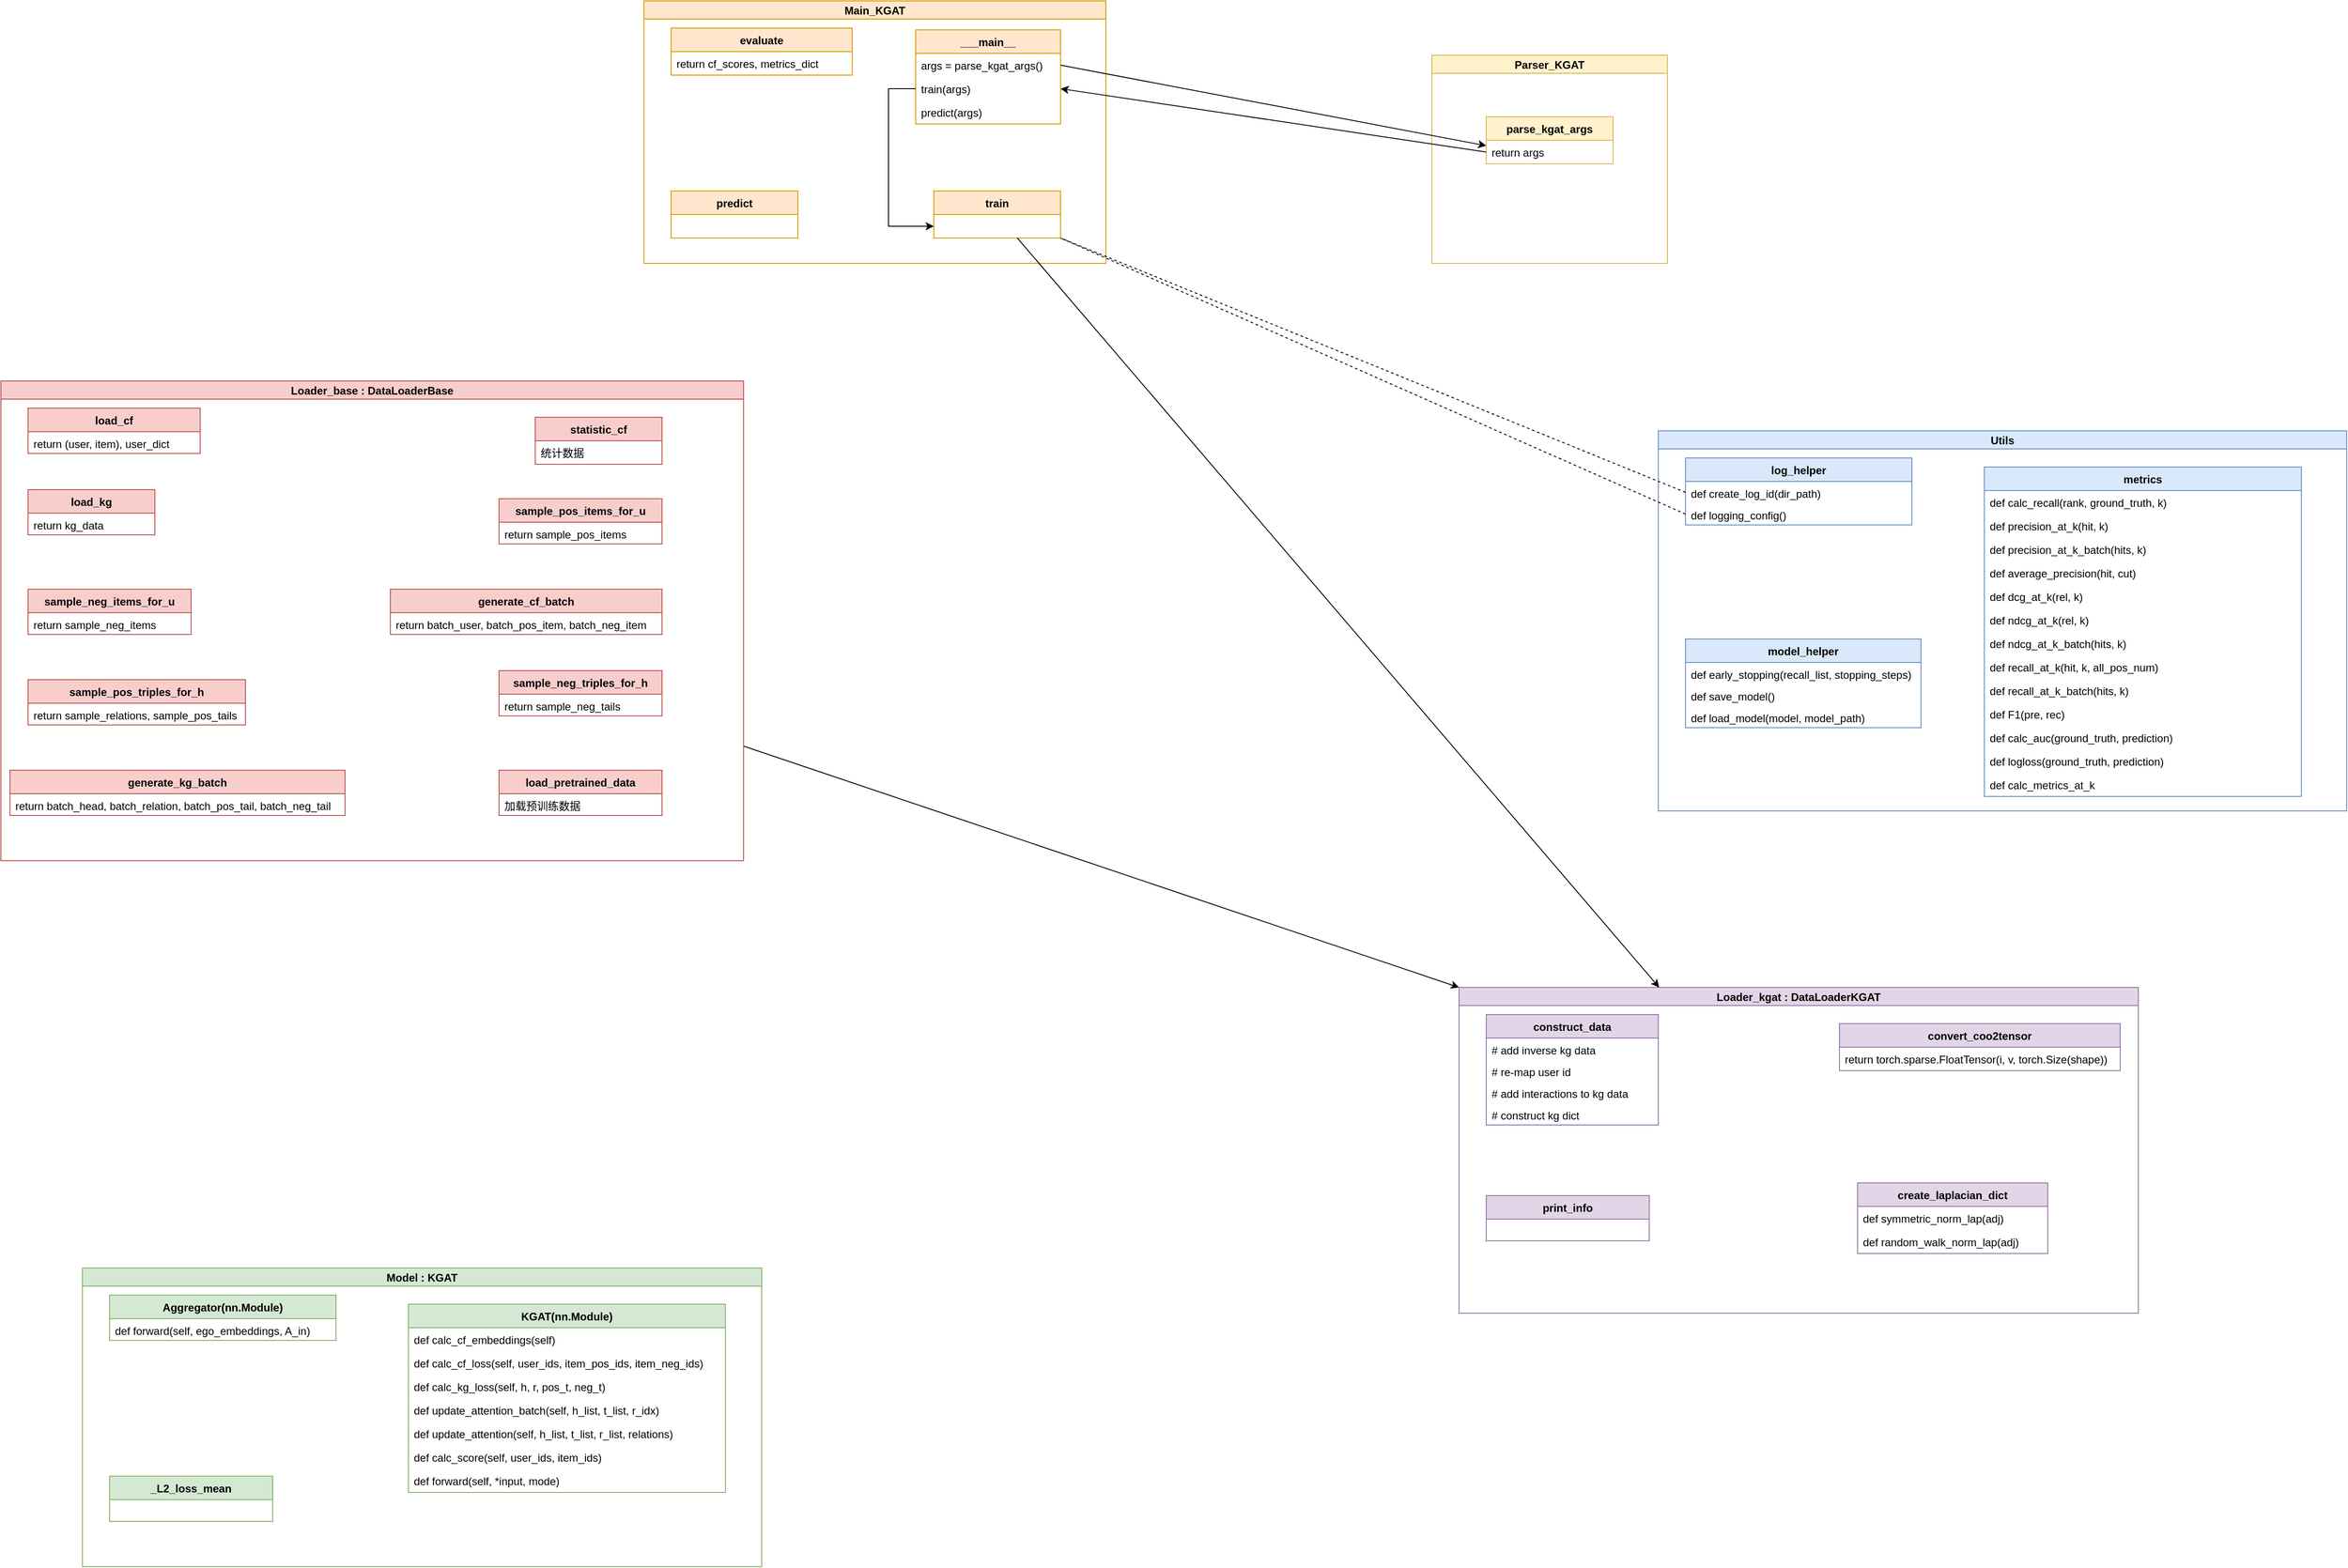 <mxfile version="20.5.3" type="github">
  <diagram id="HvYnHT6d6fSKdx_S830e" name="第 1 页">
    <mxGraphModel dx="3036" dy="1056" grid="1" gridSize="10" guides="1" tooltips="1" connect="1" arrows="1" fold="1" page="1" pageScale="1" pageWidth="827" pageHeight="1169" math="0" shadow="0">
      <root>
        <mxCell id="0" />
        <mxCell id="1" parent="0" />
        <mxCell id="Orb3IOBe8kNsTbs5YjRL-1" value="Main_KGAT" style="swimlane;startSize=20;horizontal=1;containerType=tree;fillColor=#ffe6cc;strokeColor=#d79b00;" parent="1" vertex="1">
          <mxGeometry x="310" y="60" width="510" height="290" as="geometry" />
        </mxCell>
        <mxCell id="Orb3IOBe8kNsTbs5YjRL-5" value="evaluate" style="swimlane;fontStyle=1;childLayout=stackLayout;horizontal=1;startSize=26;fillColor=#ffe6cc;horizontalStack=0;resizeParent=1;resizeParentMax=0;resizeLast=0;collapsible=1;marginBottom=0;strokeColor=#d79b00;" parent="Orb3IOBe8kNsTbs5YjRL-1" vertex="1">
          <mxGeometry x="30" y="30" width="200" height="52" as="geometry" />
        </mxCell>
        <mxCell id="Orb3IOBe8kNsTbs5YjRL-123" value="return cf_scores, metrics_dict" style="text;strokeColor=none;fillColor=none;align=left;verticalAlign=top;spacingLeft=4;spacingRight=4;overflow=hidden;rotatable=0;points=[[0,0.5],[1,0.5]];portConstraint=eastwest;" parent="Orb3IOBe8kNsTbs5YjRL-5" vertex="1">
          <mxGeometry y="26" width="200" height="26" as="geometry" />
        </mxCell>
        <mxCell id="Orb3IOBe8kNsTbs5YjRL-9" value="train" style="swimlane;fontStyle=1;childLayout=stackLayout;horizontal=1;startSize=26;fillColor=#ffe6cc;horizontalStack=0;resizeParent=1;resizeParentMax=0;resizeLast=0;collapsible=1;marginBottom=0;strokeColor=#d79b00;" parent="Orb3IOBe8kNsTbs5YjRL-1" vertex="1">
          <mxGeometry x="320" y="210" width="140" height="52" as="geometry" />
        </mxCell>
        <mxCell id="Orb3IOBe8kNsTbs5YjRL-13" value="predict" style="swimlane;fontStyle=1;childLayout=stackLayout;horizontal=1;startSize=26;fillColor=#ffe6cc;horizontalStack=0;resizeParent=1;resizeParentMax=0;resizeLast=0;collapsible=1;marginBottom=0;strokeColor=#d79b00;" parent="Orb3IOBe8kNsTbs5YjRL-1" vertex="1">
          <mxGeometry x="30" y="210" width="140" height="52" as="geometry" />
        </mxCell>
        <mxCell id="Orb3IOBe8kNsTbs5YjRL-17" value="___main__" style="swimlane;fontStyle=1;childLayout=stackLayout;horizontal=1;startSize=26;fillColor=#ffe6cc;horizontalStack=0;resizeParent=1;resizeParentMax=0;resizeLast=0;collapsible=1;marginBottom=0;strokeColor=#d79b00;" parent="Orb3IOBe8kNsTbs5YjRL-1" vertex="1">
          <mxGeometry x="300" y="32" width="160" height="104" as="geometry" />
        </mxCell>
        <mxCell id="jz5cCt2B29m3VUtXWyBn-1" value="args = parse_kgat_args()" style="text;strokeColor=none;fillColor=none;align=left;verticalAlign=top;spacingLeft=4;spacingRight=4;overflow=hidden;rotatable=0;points=[[0,0.5],[1,0.5]];portConstraint=eastwest;" vertex="1" parent="Orb3IOBe8kNsTbs5YjRL-17">
          <mxGeometry y="26" width="160" height="26" as="geometry" />
        </mxCell>
        <mxCell id="jz5cCt2B29m3VUtXWyBn-2" value="train(args)" style="text;strokeColor=none;fillColor=none;align=left;verticalAlign=top;spacingLeft=4;spacingRight=4;overflow=hidden;rotatable=0;points=[[0,0.5],[1,0.5]];portConstraint=eastwest;opacity=10;" vertex="1" parent="Orb3IOBe8kNsTbs5YjRL-17">
          <mxGeometry y="52" width="160" height="26" as="geometry" />
        </mxCell>
        <mxCell id="jz5cCt2B29m3VUtXWyBn-3" value="predict(args)" style="text;strokeColor=none;fillColor=none;align=left;verticalAlign=top;spacingLeft=4;spacingRight=4;overflow=hidden;rotatable=0;points=[[0,0.5],[1,0.5]];portConstraint=eastwest;" vertex="1" parent="Orb3IOBe8kNsTbs5YjRL-17">
          <mxGeometry y="78" width="160" height="26" as="geometry" />
        </mxCell>
        <mxCell id="jz5cCt2B29m3VUtXWyBn-4" style="edgeStyle=orthogonalEdgeStyle;rounded=0;orthogonalLoop=1;jettySize=auto;html=1;entryX=0;entryY=0.75;entryDx=0;entryDy=0;" edge="1" parent="Orb3IOBe8kNsTbs5YjRL-1" source="jz5cCt2B29m3VUtXWyBn-2" target="Orb3IOBe8kNsTbs5YjRL-9">
          <mxGeometry relative="1" as="geometry">
            <Array as="points">
              <mxPoint x="270" y="97" />
              <mxPoint x="270" y="249" />
            </Array>
          </mxGeometry>
        </mxCell>
        <mxCell id="Orb3IOBe8kNsTbs5YjRL-18" value="Parser_KGAT" style="swimlane;startSize=20;horizontal=1;containerType=tree;fillColor=#fff2cc;strokeColor=#d6b656;" parent="1" vertex="1">
          <mxGeometry x="1180" y="120" width="260" height="230" as="geometry" />
        </mxCell>
        <mxCell id="Orb3IOBe8kNsTbs5YjRL-19" value="parse_kgat_args" style="swimlane;fontStyle=1;childLayout=stackLayout;horizontal=1;startSize=26;fillColor=#fff2cc;horizontalStack=0;resizeParent=1;resizeParentMax=0;resizeLast=0;collapsible=1;marginBottom=0;strokeColor=#d6b656;" parent="Orb3IOBe8kNsTbs5YjRL-18" vertex="1">
          <mxGeometry x="60" y="68" width="140" height="52" as="geometry" />
        </mxCell>
        <mxCell id="Orb3IOBe8kNsTbs5YjRL-96" value="return args" style="text;strokeColor=none;fillColor=none;align=left;verticalAlign=top;spacingLeft=4;spacingRight=4;overflow=hidden;rotatable=0;points=[[0,0.5],[1,0.5]];portConstraint=eastwest;" parent="Orb3IOBe8kNsTbs5YjRL-19" vertex="1">
          <mxGeometry y="26" width="140" height="26" as="geometry" />
        </mxCell>
        <mxCell id="jz5cCt2B29m3VUtXWyBn-8" style="edgeStyle=none;rounded=0;orthogonalLoop=1;jettySize=auto;html=1;entryX=0;entryY=0;entryDx=0;entryDy=0;fillColor=#60a917;strokeColor=#000000;" edge="1" parent="1" source="Orb3IOBe8kNsTbs5YjRL-23" target="Orb3IOBe8kNsTbs5YjRL-52">
          <mxGeometry relative="1" as="geometry" />
        </mxCell>
        <mxCell id="Orb3IOBe8kNsTbs5YjRL-23" value="Loader_base : DataLoaderBase" style="swimlane;startSize=20;horizontal=1;containerType=tree;fillColor=#f8cecc;strokeColor=#b85450;" parent="1" vertex="1">
          <mxGeometry x="-400" y="480" width="820" height="530" as="geometry" />
        </mxCell>
        <mxCell id="Orb3IOBe8kNsTbs5YjRL-24" value="load_cf" style="swimlane;fontStyle=1;childLayout=stackLayout;horizontal=1;startSize=26;fillColor=#f8cecc;horizontalStack=0;resizeParent=1;resizeParentMax=0;resizeLast=0;collapsible=1;marginBottom=0;strokeColor=#b85450;" parent="Orb3IOBe8kNsTbs5YjRL-23" vertex="1">
          <mxGeometry x="30" y="30" width="190" height="50" as="geometry" />
        </mxCell>
        <mxCell id="Orb3IOBe8kNsTbs5YjRL-42" value="return (user, item), user_dict" style="text;strokeColor=none;fillColor=none;align=left;verticalAlign=top;spacingLeft=4;spacingRight=4;overflow=hidden;rotatable=0;points=[[0,0.5],[1,0.5]];portConstraint=eastwest;" parent="Orb3IOBe8kNsTbs5YjRL-24" vertex="1">
          <mxGeometry y="26" width="190" height="24" as="geometry" />
        </mxCell>
        <mxCell id="Orb3IOBe8kNsTbs5YjRL-26" value="load_kg" style="swimlane;fontStyle=1;childLayout=stackLayout;horizontal=1;startSize=26;fillColor=#f8cecc;horizontalStack=0;resizeParent=1;resizeParentMax=0;resizeLast=0;collapsible=1;marginBottom=0;strokeColor=#b85450;" parent="Orb3IOBe8kNsTbs5YjRL-23" vertex="1">
          <mxGeometry x="30" y="120" width="140" height="50" as="geometry" />
        </mxCell>
        <mxCell id="Orb3IOBe8kNsTbs5YjRL-44" value="return kg_data" style="text;strokeColor=none;fillColor=none;align=left;verticalAlign=top;spacingLeft=4;spacingRight=4;overflow=hidden;rotatable=0;points=[[0,0.5],[1,0.5]];portConstraint=eastwest;" parent="Orb3IOBe8kNsTbs5YjRL-26" vertex="1">
          <mxGeometry y="26" width="140" height="24" as="geometry" />
        </mxCell>
        <mxCell id="Orb3IOBe8kNsTbs5YjRL-28" value="sample_neg_items_for_u" style="swimlane;fontStyle=1;childLayout=stackLayout;horizontal=1;startSize=26;fillColor=#f8cecc;horizontalStack=0;resizeParent=1;resizeParentMax=0;resizeLast=0;collapsible=1;marginBottom=0;strokeColor=#b85450;" parent="Orb3IOBe8kNsTbs5YjRL-23" vertex="1">
          <mxGeometry x="30" y="230" width="180" height="50" as="geometry" />
        </mxCell>
        <mxCell id="Orb3IOBe8kNsTbs5YjRL-46" value="return sample_neg_items" style="text;strokeColor=none;fillColor=none;align=left;verticalAlign=top;spacingLeft=4;spacingRight=4;overflow=hidden;rotatable=0;points=[[0,0.5],[1,0.5]];portConstraint=eastwest;" parent="Orb3IOBe8kNsTbs5YjRL-28" vertex="1">
          <mxGeometry y="26" width="180" height="24" as="geometry" />
        </mxCell>
        <mxCell id="Orb3IOBe8kNsTbs5YjRL-29" value="generate_cf_batch" style="swimlane;fontStyle=1;childLayout=stackLayout;horizontal=1;startSize=26;fillColor=#f8cecc;horizontalStack=0;resizeParent=1;resizeParentMax=0;resizeLast=0;collapsible=1;marginBottom=0;strokeColor=#b85450;" parent="Orb3IOBe8kNsTbs5YjRL-23" vertex="1">
          <mxGeometry x="430" y="230" width="300" height="50" as="geometry" />
        </mxCell>
        <mxCell id="Orb3IOBe8kNsTbs5YjRL-47" value="return batch_user, batch_pos_item, batch_neg_item" style="text;strokeColor=none;fillColor=none;align=left;verticalAlign=top;spacingLeft=4;spacingRight=4;overflow=hidden;rotatable=0;points=[[0,0.5],[1,0.5]];portConstraint=eastwest;" parent="Orb3IOBe8kNsTbs5YjRL-29" vertex="1">
          <mxGeometry y="26" width="300" height="24" as="geometry" />
        </mxCell>
        <mxCell id="Orb3IOBe8kNsTbs5YjRL-30" value="sample_pos_triples_for_h" style="swimlane;fontStyle=1;childLayout=stackLayout;horizontal=1;startSize=26;fillColor=#f8cecc;horizontalStack=0;resizeParent=1;resizeParentMax=0;resizeLast=0;collapsible=1;marginBottom=0;strokeColor=#b85450;" parent="Orb3IOBe8kNsTbs5YjRL-23" vertex="1">
          <mxGeometry x="30" y="330" width="240" height="50" as="geometry" />
        </mxCell>
        <mxCell id="Orb3IOBe8kNsTbs5YjRL-48" value="return sample_relations, sample_pos_tails" style="text;strokeColor=none;fillColor=none;align=left;verticalAlign=top;spacingLeft=4;spacingRight=4;overflow=hidden;rotatable=0;points=[[0,0.5],[1,0.5]];portConstraint=eastwest;" parent="Orb3IOBe8kNsTbs5YjRL-30" vertex="1">
          <mxGeometry y="26" width="240" height="24" as="geometry" />
        </mxCell>
        <mxCell id="Orb3IOBe8kNsTbs5YjRL-31" value="sample_neg_triples_for_h" style="swimlane;fontStyle=1;childLayout=stackLayout;horizontal=1;startSize=26;fillColor=#f8cecc;horizontalStack=0;resizeParent=1;resizeParentMax=0;resizeLast=0;collapsible=1;marginBottom=0;strokeColor=#b85450;" parent="Orb3IOBe8kNsTbs5YjRL-23" vertex="1">
          <mxGeometry x="550" y="320" width="180" height="50" as="geometry" />
        </mxCell>
        <mxCell id="Orb3IOBe8kNsTbs5YjRL-49" value="return sample_neg_tails" style="text;strokeColor=none;fillColor=none;align=left;verticalAlign=top;spacingLeft=4;spacingRight=4;overflow=hidden;rotatable=0;points=[[0,0.5],[1,0.5]];portConstraint=eastwest;" parent="Orb3IOBe8kNsTbs5YjRL-31" vertex="1">
          <mxGeometry y="26" width="180" height="24" as="geometry" />
        </mxCell>
        <mxCell id="Orb3IOBe8kNsTbs5YjRL-32" value="generate_kg_batch" style="swimlane;fontStyle=1;childLayout=stackLayout;horizontal=1;startSize=26;fillColor=#f8cecc;horizontalStack=0;resizeParent=1;resizeParentMax=0;resizeLast=0;collapsible=1;marginBottom=0;strokeColor=#b85450;" parent="Orb3IOBe8kNsTbs5YjRL-23" vertex="1">
          <mxGeometry x="10" y="430" width="370" height="50" as="geometry" />
        </mxCell>
        <mxCell id="Orb3IOBe8kNsTbs5YjRL-50" value="return batch_head, batch_relation, batch_pos_tail, batch_neg_tail" style="text;strokeColor=none;fillColor=none;align=left;verticalAlign=top;spacingLeft=4;spacingRight=4;overflow=hidden;rotatable=0;points=[[0,0.5],[1,0.5]];portConstraint=eastwest;" parent="Orb3IOBe8kNsTbs5YjRL-32" vertex="1">
          <mxGeometry y="26" width="370" height="24" as="geometry" />
        </mxCell>
        <mxCell id="Orb3IOBe8kNsTbs5YjRL-33" value="load_pretrained_data" style="swimlane;fontStyle=1;childLayout=stackLayout;horizontal=1;startSize=26;fillColor=#f8cecc;horizontalStack=0;resizeParent=1;resizeParentMax=0;resizeLast=0;collapsible=1;marginBottom=0;strokeColor=#b85450;" parent="Orb3IOBe8kNsTbs5YjRL-23" vertex="1">
          <mxGeometry x="550" y="430" width="180" height="50" as="geometry" />
        </mxCell>
        <mxCell id="Orb3IOBe8kNsTbs5YjRL-51" value="加载预训练数据" style="text;strokeColor=none;fillColor=none;align=left;verticalAlign=top;spacingLeft=4;spacingRight=4;overflow=hidden;rotatable=0;points=[[0,0.5],[1,0.5]];portConstraint=eastwest;" parent="Orb3IOBe8kNsTbs5YjRL-33" vertex="1">
          <mxGeometry y="26" width="180" height="24" as="geometry" />
        </mxCell>
        <mxCell id="Orb3IOBe8kNsTbs5YjRL-25" value="statistic_cf" style="swimlane;fontStyle=1;childLayout=stackLayout;horizontal=1;startSize=26;fillColor=#f8cecc;horizontalStack=0;resizeParent=1;resizeParentMax=0;resizeLast=0;collapsible=1;marginBottom=0;strokeColor=#b85450;" parent="Orb3IOBe8kNsTbs5YjRL-23" vertex="1">
          <mxGeometry x="590" y="40" width="140" height="52" as="geometry" />
        </mxCell>
        <mxCell id="Orb3IOBe8kNsTbs5YjRL-39" value="统计数据" style="text;strokeColor=none;fillColor=none;align=left;verticalAlign=top;spacingLeft=4;spacingRight=4;overflow=hidden;rotatable=0;points=[[0,0.5],[1,0.5]];portConstraint=eastwest;" parent="Orb3IOBe8kNsTbs5YjRL-25" vertex="1">
          <mxGeometry y="26" width="140" height="26" as="geometry" />
        </mxCell>
        <mxCell id="Orb3IOBe8kNsTbs5YjRL-27" value="sample_pos_items_for_u" style="swimlane;fontStyle=1;childLayout=stackLayout;horizontal=1;startSize=26;fillColor=#f8cecc;horizontalStack=0;resizeParent=1;resizeParentMax=0;resizeLast=0;collapsible=1;marginBottom=0;strokeColor=#b85450;" parent="Orb3IOBe8kNsTbs5YjRL-23" vertex="1">
          <mxGeometry x="550" y="130" width="180" height="50" as="geometry" />
        </mxCell>
        <mxCell id="Orb3IOBe8kNsTbs5YjRL-45" value="return sample_pos_items" style="text;strokeColor=none;fillColor=none;align=left;verticalAlign=top;spacingLeft=4;spacingRight=4;overflow=hidden;rotatable=0;points=[[0,0.5],[1,0.5]];portConstraint=eastwest;" parent="Orb3IOBe8kNsTbs5YjRL-27" vertex="1">
          <mxGeometry y="26" width="180" height="24" as="geometry" />
        </mxCell>
        <mxCell id="Orb3IOBe8kNsTbs5YjRL-52" value="Loader_kgat : DataLoaderKGAT" style="swimlane;startSize=20;horizontal=1;containerType=tree;fillColor=#e1d5e7;strokeColor=#9673a6;" parent="1" vertex="1">
          <mxGeometry x="1210" y="1150" width="750" height="360" as="geometry" />
        </mxCell>
        <mxCell id="Orb3IOBe8kNsTbs5YjRL-53" value="construct_data" style="swimlane;fontStyle=1;childLayout=stackLayout;horizontal=1;startSize=26;fillColor=#e1d5e7;horizontalStack=0;resizeParent=1;resizeParentMax=0;resizeLast=0;collapsible=1;marginBottom=0;strokeColor=#9673a6;" parent="Orb3IOBe8kNsTbs5YjRL-52" vertex="1">
          <mxGeometry x="30" y="30" width="190" height="122" as="geometry" />
        </mxCell>
        <mxCell id="Orb3IOBe8kNsTbs5YjRL-54" value="# add inverse kg data" style="text;strokeColor=none;fillColor=none;align=left;verticalAlign=top;spacingLeft=4;spacingRight=4;overflow=hidden;rotatable=0;points=[[0,0.5],[1,0.5]];portConstraint=eastwest;" parent="Orb3IOBe8kNsTbs5YjRL-53" vertex="1">
          <mxGeometry y="26" width="190" height="24" as="geometry" />
        </mxCell>
        <mxCell id="Orb3IOBe8kNsTbs5YjRL-74" value="# re-map user id" style="text;strokeColor=none;fillColor=none;align=left;verticalAlign=top;spacingLeft=4;spacingRight=4;overflow=hidden;rotatable=0;points=[[0,0.5],[1,0.5]];portConstraint=eastwest;" parent="Orb3IOBe8kNsTbs5YjRL-53" vertex="1">
          <mxGeometry y="50" width="190" height="24" as="geometry" />
        </mxCell>
        <mxCell id="Orb3IOBe8kNsTbs5YjRL-75" value="# add interactions to kg data" style="text;strokeColor=none;fillColor=none;align=left;verticalAlign=top;spacingLeft=4;spacingRight=4;overflow=hidden;rotatable=0;points=[[0,0.5],[1,0.5]];portConstraint=eastwest;" parent="Orb3IOBe8kNsTbs5YjRL-53" vertex="1">
          <mxGeometry y="74" width="190" height="24" as="geometry" />
        </mxCell>
        <mxCell id="Orb3IOBe8kNsTbs5YjRL-76" value="# construct kg dict" style="text;strokeColor=none;fillColor=none;align=left;verticalAlign=top;spacingLeft=4;spacingRight=4;overflow=hidden;rotatable=0;points=[[0,0.5],[1,0.5]];portConstraint=eastwest;" parent="Orb3IOBe8kNsTbs5YjRL-53" vertex="1">
          <mxGeometry y="98" width="190" height="24" as="geometry" />
        </mxCell>
        <mxCell id="Orb3IOBe8kNsTbs5YjRL-57" value="print_info" style="swimlane;fontStyle=1;childLayout=stackLayout;horizontal=1;startSize=26;fillColor=#e1d5e7;horizontalStack=0;resizeParent=1;resizeParentMax=0;resizeLast=0;collapsible=1;marginBottom=0;strokeColor=#9673a6;" parent="Orb3IOBe8kNsTbs5YjRL-52" vertex="1">
          <mxGeometry x="30" y="230" width="180" height="50" as="geometry" />
        </mxCell>
        <mxCell id="Orb3IOBe8kNsTbs5YjRL-69" value="convert_coo2tensor" style="swimlane;fontStyle=1;childLayout=stackLayout;horizontal=1;startSize=26;fillColor=#e1d5e7;horizontalStack=0;resizeParent=1;resizeParentMax=0;resizeLast=0;collapsible=1;marginBottom=0;strokeColor=#9673a6;" parent="Orb3IOBe8kNsTbs5YjRL-52" vertex="1">
          <mxGeometry x="420" y="40" width="310" height="52" as="geometry" />
        </mxCell>
        <mxCell id="Orb3IOBe8kNsTbs5YjRL-70" value="return torch.sparse.FloatTensor(i, v, torch.Size(shape))" style="text;strokeColor=none;fillColor=none;align=left;verticalAlign=top;spacingLeft=4;spacingRight=4;overflow=hidden;rotatable=0;points=[[0,0.5],[1,0.5]];portConstraint=eastwest;" parent="Orb3IOBe8kNsTbs5YjRL-69" vertex="1">
          <mxGeometry y="26" width="310" height="26" as="geometry" />
        </mxCell>
        <mxCell id="Orb3IOBe8kNsTbs5YjRL-71" value="create_laplacian_dict" style="swimlane;fontStyle=1;childLayout=stackLayout;horizontal=1;startSize=26;fillColor=#e1d5e7;horizontalStack=0;resizeParent=1;resizeParentMax=0;resizeLast=0;collapsible=1;marginBottom=0;strokeColor=#9673a6;" parent="Orb3IOBe8kNsTbs5YjRL-52" vertex="1">
          <mxGeometry x="440" y="216" width="210" height="78" as="geometry" />
        </mxCell>
        <mxCell id="Orb3IOBe8kNsTbs5YjRL-77" value="def symmetric_norm_lap(adj)" style="text;strokeColor=none;fillColor=none;align=left;verticalAlign=top;spacingLeft=4;spacingRight=4;overflow=hidden;rotatable=0;points=[[0,0.5],[1,0.5]];portConstraint=eastwest;" parent="Orb3IOBe8kNsTbs5YjRL-71" vertex="1">
          <mxGeometry y="26" width="210" height="26" as="geometry" />
        </mxCell>
        <mxCell id="Orb3IOBe8kNsTbs5YjRL-78" value="def random_walk_norm_lap(adj)" style="text;strokeColor=none;fillColor=none;align=left;verticalAlign=top;spacingLeft=4;spacingRight=4;overflow=hidden;rotatable=0;points=[[0,0.5],[1,0.5]];portConstraint=eastwest;" parent="Orb3IOBe8kNsTbs5YjRL-71" vertex="1">
          <mxGeometry y="52" width="210" height="26" as="geometry" />
        </mxCell>
        <mxCell id="Orb3IOBe8kNsTbs5YjRL-79" value="Model : KGAT" style="swimlane;startSize=20;horizontal=1;containerType=tree;fillColor=#d5e8d4;strokeColor=#82b366;" parent="1" vertex="1">
          <mxGeometry x="-310" y="1460" width="750" height="330" as="geometry" />
        </mxCell>
        <mxCell id="Orb3IOBe8kNsTbs5YjRL-80" value="Aggregator(nn.Module)" style="swimlane;fontStyle=1;childLayout=stackLayout;horizontal=1;startSize=26;fillColor=#d5e8d4;horizontalStack=0;resizeParent=1;resizeParentMax=0;resizeLast=0;collapsible=1;marginBottom=0;strokeColor=#82b366;" parent="Orb3IOBe8kNsTbs5YjRL-79" vertex="1">
          <mxGeometry x="30" y="30" width="250" height="50" as="geometry" />
        </mxCell>
        <mxCell id="Orb3IOBe8kNsTbs5YjRL-81" value="def forward(self, ego_embeddings, A_in)" style="text;strokeColor=none;fillColor=none;align=left;verticalAlign=top;spacingLeft=4;spacingRight=4;overflow=hidden;rotatable=0;points=[[0,0.5],[1,0.5]];portConstraint=eastwest;" parent="Orb3IOBe8kNsTbs5YjRL-80" vertex="1">
          <mxGeometry y="26" width="250" height="24" as="geometry" />
        </mxCell>
        <mxCell id="Orb3IOBe8kNsTbs5YjRL-85" value="_L2_loss_mean" style="swimlane;fontStyle=1;childLayout=stackLayout;horizontal=1;startSize=26;fillColor=#d5e8d4;horizontalStack=0;resizeParent=1;resizeParentMax=0;resizeLast=0;collapsible=1;marginBottom=0;strokeColor=#82b366;" parent="Orb3IOBe8kNsTbs5YjRL-79" vertex="1">
          <mxGeometry x="30" y="230" width="180" height="50" as="geometry" />
        </mxCell>
        <mxCell id="Orb3IOBe8kNsTbs5YjRL-88" value="KGAT(nn.Module)" style="swimlane;fontStyle=1;childLayout=stackLayout;horizontal=1;startSize=26;fillColor=#d5e8d4;horizontalStack=0;resizeParent=1;resizeParentMax=0;resizeLast=0;collapsible=1;marginBottom=0;strokeColor=#82b366;" parent="Orb3IOBe8kNsTbs5YjRL-79" vertex="1">
          <mxGeometry x="360" y="40" width="350" height="208" as="geometry" />
        </mxCell>
        <mxCell id="Orb3IOBe8kNsTbs5YjRL-89" value="def calc_cf_embeddings(self)" style="text;strokeColor=none;fillColor=none;align=left;verticalAlign=top;spacingLeft=4;spacingRight=4;overflow=hidden;rotatable=0;points=[[0,0.5],[1,0.5]];portConstraint=eastwest;" parent="Orb3IOBe8kNsTbs5YjRL-88" vertex="1">
          <mxGeometry y="26" width="350" height="26" as="geometry" />
        </mxCell>
        <mxCell id="Orb3IOBe8kNsTbs5YjRL-90" value="def calc_cf_loss(self, user_ids, item_pos_ids, item_neg_ids)" style="text;strokeColor=none;fillColor=none;align=left;verticalAlign=top;spacingLeft=4;spacingRight=4;overflow=hidden;rotatable=0;points=[[0,0.5],[1,0.5]];portConstraint=eastwest;" parent="Orb3IOBe8kNsTbs5YjRL-88" vertex="1">
          <mxGeometry y="52" width="350" height="26" as="geometry" />
        </mxCell>
        <mxCell id="Orb3IOBe8kNsTbs5YjRL-91" value="def calc_kg_loss(self, h, r, pos_t, neg_t)" style="text;strokeColor=none;fillColor=none;align=left;verticalAlign=top;spacingLeft=4;spacingRight=4;overflow=hidden;rotatable=0;points=[[0,0.5],[1,0.5]];portConstraint=eastwest;" parent="Orb3IOBe8kNsTbs5YjRL-88" vertex="1">
          <mxGeometry y="78" width="350" height="26" as="geometry" />
        </mxCell>
        <mxCell id="Orb3IOBe8kNsTbs5YjRL-92" value="def update_attention_batch(self, h_list, t_list, r_idx)" style="text;strokeColor=none;fillColor=none;align=left;verticalAlign=top;spacingLeft=4;spacingRight=4;overflow=hidden;rotatable=0;points=[[0,0.5],[1,0.5]];portConstraint=eastwest;" parent="Orb3IOBe8kNsTbs5YjRL-88" vertex="1">
          <mxGeometry y="104" width="350" height="26" as="geometry" />
        </mxCell>
        <mxCell id="Orb3IOBe8kNsTbs5YjRL-93" value="def update_attention(self, h_list, t_list, r_list, relations)" style="text;strokeColor=none;fillColor=none;align=left;verticalAlign=top;spacingLeft=4;spacingRight=4;overflow=hidden;rotatable=0;points=[[0,0.5],[1,0.5]];portConstraint=eastwest;" parent="Orb3IOBe8kNsTbs5YjRL-88" vertex="1">
          <mxGeometry y="130" width="350" height="26" as="geometry" />
        </mxCell>
        <mxCell id="Orb3IOBe8kNsTbs5YjRL-94" value="def calc_score(self, user_ids, item_ids)" style="text;strokeColor=none;fillColor=none;align=left;verticalAlign=top;spacingLeft=4;spacingRight=4;overflow=hidden;rotatable=0;points=[[0,0.5],[1,0.5]];portConstraint=eastwest;" parent="Orb3IOBe8kNsTbs5YjRL-88" vertex="1">
          <mxGeometry y="156" width="350" height="26" as="geometry" />
        </mxCell>
        <mxCell id="Orb3IOBe8kNsTbs5YjRL-95" value="def forward(self, *input, mode)" style="text;strokeColor=none;fillColor=none;align=left;verticalAlign=top;spacingLeft=4;spacingRight=4;overflow=hidden;rotatable=0;points=[[0,0.5],[1,0.5]];portConstraint=eastwest;" parent="Orb3IOBe8kNsTbs5YjRL-88" vertex="1">
          <mxGeometry y="182" width="350" height="26" as="geometry" />
        </mxCell>
        <mxCell id="Orb3IOBe8kNsTbs5YjRL-97" value="Utils" style="swimlane;startSize=20;horizontal=1;containerType=tree;fillColor=#dae8fc;strokeColor=#6c8ebf;" parent="1" vertex="1">
          <mxGeometry x="1430" y="535" width="760" height="420" as="geometry" />
        </mxCell>
        <mxCell id="Orb3IOBe8kNsTbs5YjRL-98" value="log_helper" style="swimlane;fontStyle=1;childLayout=stackLayout;horizontal=1;startSize=26;fillColor=#dae8fc;horizontalStack=0;resizeParent=1;resizeParentMax=0;resizeLast=0;collapsible=1;marginBottom=0;strokeColor=#6c8ebf;" parent="Orb3IOBe8kNsTbs5YjRL-97" vertex="1">
          <mxGeometry x="30" y="30" width="250" height="74" as="geometry" />
        </mxCell>
        <mxCell id="Orb3IOBe8kNsTbs5YjRL-99" value="def create_log_id(dir_path)" style="text;strokeColor=none;fillColor=none;align=left;verticalAlign=top;spacingLeft=4;spacingRight=4;overflow=hidden;rotatable=0;points=[[0,0.5],[1,0.5]];portConstraint=eastwest;" parent="Orb3IOBe8kNsTbs5YjRL-98" vertex="1">
          <mxGeometry y="26" width="250" height="24" as="geometry" />
        </mxCell>
        <mxCell id="Orb3IOBe8kNsTbs5YjRL-109" value="def logging_config()" style="text;strokeColor=none;fillColor=none;align=left;verticalAlign=top;spacingLeft=4;spacingRight=4;overflow=hidden;rotatable=0;points=[[0,0.5],[1,0.5]];portConstraint=eastwest;" parent="Orb3IOBe8kNsTbs5YjRL-98" vertex="1">
          <mxGeometry y="50" width="250" height="24" as="geometry" />
        </mxCell>
        <mxCell id="Orb3IOBe8kNsTbs5YjRL-100" value="model_helper" style="swimlane;fontStyle=1;childLayout=stackLayout;horizontal=1;startSize=26;fillColor=#dae8fc;horizontalStack=0;resizeParent=1;resizeParentMax=0;resizeLast=0;collapsible=1;marginBottom=0;strokeColor=#6c8ebf;" parent="Orb3IOBe8kNsTbs5YjRL-97" vertex="1">
          <mxGeometry x="30" y="230" width="260" height="98" as="geometry" />
        </mxCell>
        <mxCell id="Orb3IOBe8kNsTbs5YjRL-119" value="def early_stopping(recall_list, stopping_steps)" style="text;strokeColor=none;fillColor=none;align=left;verticalAlign=top;spacingLeft=4;spacingRight=4;overflow=hidden;rotatable=0;points=[[0,0.5],[1,0.5]];portConstraint=eastwest;" parent="Orb3IOBe8kNsTbs5YjRL-100" vertex="1">
          <mxGeometry y="26" width="260" height="24" as="geometry" />
        </mxCell>
        <mxCell id="Orb3IOBe8kNsTbs5YjRL-120" value="def save_model()" style="text;strokeColor=none;fillColor=none;align=left;verticalAlign=top;spacingLeft=4;spacingRight=4;overflow=hidden;rotatable=0;points=[[0,0.5],[1,0.5]];portConstraint=eastwest;" parent="Orb3IOBe8kNsTbs5YjRL-100" vertex="1">
          <mxGeometry y="50" width="260" height="24" as="geometry" />
        </mxCell>
        <mxCell id="Orb3IOBe8kNsTbs5YjRL-121" value="def load_model(model, model_path)" style="text;strokeColor=none;fillColor=none;align=left;verticalAlign=top;spacingLeft=4;spacingRight=4;overflow=hidden;rotatable=0;points=[[0,0.5],[1,0.5]];portConstraint=eastwest;" parent="Orb3IOBe8kNsTbs5YjRL-100" vertex="1">
          <mxGeometry y="74" width="260" height="24" as="geometry" />
        </mxCell>
        <mxCell id="Orb3IOBe8kNsTbs5YjRL-101" value="metrics" style="swimlane;fontStyle=1;childLayout=stackLayout;horizontal=1;startSize=26;fillColor=#dae8fc;horizontalStack=0;resizeParent=1;resizeParentMax=0;resizeLast=0;collapsible=1;marginBottom=0;strokeColor=#6c8ebf;" parent="Orb3IOBe8kNsTbs5YjRL-97" vertex="1">
          <mxGeometry x="360" y="40" width="350" height="364" as="geometry" />
        </mxCell>
        <mxCell id="Orb3IOBe8kNsTbs5YjRL-102" value="def calc_recall(rank, ground_truth, k)" style="text;strokeColor=none;fillColor=none;align=left;verticalAlign=top;spacingLeft=4;spacingRight=4;overflow=hidden;rotatable=0;points=[[0,0.5],[1,0.5]];portConstraint=eastwest;" parent="Orb3IOBe8kNsTbs5YjRL-101" vertex="1">
          <mxGeometry y="26" width="350" height="26" as="geometry" />
        </mxCell>
        <mxCell id="Orb3IOBe8kNsTbs5YjRL-103" value="def precision_at_k(hit, k)" style="text;strokeColor=none;fillColor=none;align=left;verticalAlign=top;spacingLeft=4;spacingRight=4;overflow=hidden;rotatable=0;points=[[0,0.5],[1,0.5]];portConstraint=eastwest;" parent="Orb3IOBe8kNsTbs5YjRL-101" vertex="1">
          <mxGeometry y="52" width="350" height="26" as="geometry" />
        </mxCell>
        <mxCell id="Orb3IOBe8kNsTbs5YjRL-104" value="def precision_at_k_batch(hits, k)" style="text;strokeColor=none;fillColor=none;align=left;verticalAlign=top;spacingLeft=4;spacingRight=4;overflow=hidden;rotatable=0;points=[[0,0.5],[1,0.5]];portConstraint=eastwest;" parent="Orb3IOBe8kNsTbs5YjRL-101" vertex="1">
          <mxGeometry y="78" width="350" height="26" as="geometry" />
        </mxCell>
        <mxCell id="Orb3IOBe8kNsTbs5YjRL-105" value="def average_precision(hit, cut)" style="text;strokeColor=none;fillColor=none;align=left;verticalAlign=top;spacingLeft=4;spacingRight=4;overflow=hidden;rotatable=0;points=[[0,0.5],[1,0.5]];portConstraint=eastwest;" parent="Orb3IOBe8kNsTbs5YjRL-101" vertex="1">
          <mxGeometry y="104" width="350" height="26" as="geometry" />
        </mxCell>
        <mxCell id="Orb3IOBe8kNsTbs5YjRL-106" value="def dcg_at_k(rel, k)" style="text;strokeColor=none;fillColor=none;align=left;verticalAlign=top;spacingLeft=4;spacingRight=4;overflow=hidden;rotatable=0;points=[[0,0.5],[1,0.5]];portConstraint=eastwest;" parent="Orb3IOBe8kNsTbs5YjRL-101" vertex="1">
          <mxGeometry y="130" width="350" height="26" as="geometry" />
        </mxCell>
        <mxCell id="Orb3IOBe8kNsTbs5YjRL-107" value="def ndcg_at_k(rel, k)" style="text;strokeColor=none;fillColor=none;align=left;verticalAlign=top;spacingLeft=4;spacingRight=4;overflow=hidden;rotatable=0;points=[[0,0.5],[1,0.5]];portConstraint=eastwest;" parent="Orb3IOBe8kNsTbs5YjRL-101" vertex="1">
          <mxGeometry y="156" width="350" height="26" as="geometry" />
        </mxCell>
        <mxCell id="Orb3IOBe8kNsTbs5YjRL-108" value="def ndcg_at_k_batch(hits, k)" style="text;strokeColor=none;fillColor=none;align=left;verticalAlign=top;spacingLeft=4;spacingRight=4;overflow=hidden;rotatable=0;points=[[0,0.5],[1,0.5]];portConstraint=eastwest;" parent="Orb3IOBe8kNsTbs5YjRL-101" vertex="1">
          <mxGeometry y="182" width="350" height="26" as="geometry" />
        </mxCell>
        <mxCell id="Orb3IOBe8kNsTbs5YjRL-112" value="def recall_at_k(hit, k, all_pos_num)" style="text;strokeColor=none;fillColor=none;align=left;verticalAlign=top;spacingLeft=4;spacingRight=4;overflow=hidden;rotatable=0;points=[[0,0.5],[1,0.5]];portConstraint=eastwest;" parent="Orb3IOBe8kNsTbs5YjRL-101" vertex="1">
          <mxGeometry y="208" width="350" height="26" as="geometry" />
        </mxCell>
        <mxCell id="Orb3IOBe8kNsTbs5YjRL-113" value="def recall_at_k_batch(hits, k)" style="text;strokeColor=none;fillColor=none;align=left;verticalAlign=top;spacingLeft=4;spacingRight=4;overflow=hidden;rotatable=0;points=[[0,0.5],[1,0.5]];portConstraint=eastwest;" parent="Orb3IOBe8kNsTbs5YjRL-101" vertex="1">
          <mxGeometry y="234" width="350" height="26" as="geometry" />
        </mxCell>
        <mxCell id="Orb3IOBe8kNsTbs5YjRL-114" value="def F1(pre, rec)" style="text;strokeColor=none;fillColor=none;align=left;verticalAlign=top;spacingLeft=4;spacingRight=4;overflow=hidden;rotatable=0;points=[[0,0.5],[1,0.5]];portConstraint=eastwest;" parent="Orb3IOBe8kNsTbs5YjRL-101" vertex="1">
          <mxGeometry y="260" width="350" height="26" as="geometry" />
        </mxCell>
        <mxCell id="Orb3IOBe8kNsTbs5YjRL-115" value="def calc_auc(ground_truth, prediction)" style="text;strokeColor=none;fillColor=none;align=left;verticalAlign=top;spacingLeft=4;spacingRight=4;overflow=hidden;rotatable=0;points=[[0,0.5],[1,0.5]];portConstraint=eastwest;" parent="Orb3IOBe8kNsTbs5YjRL-101" vertex="1">
          <mxGeometry y="286" width="350" height="26" as="geometry" />
        </mxCell>
        <mxCell id="Orb3IOBe8kNsTbs5YjRL-116" value="def logloss(ground_truth, prediction)" style="text;strokeColor=none;fillColor=none;align=left;verticalAlign=top;spacingLeft=4;spacingRight=4;overflow=hidden;rotatable=0;points=[[0,0.5],[1,0.5]];portConstraint=eastwest;" parent="Orb3IOBe8kNsTbs5YjRL-101" vertex="1">
          <mxGeometry y="312" width="350" height="26" as="geometry" />
        </mxCell>
        <mxCell id="Orb3IOBe8kNsTbs5YjRL-117" value="def calc_metrics_at_k" style="text;strokeColor=none;fillColor=none;align=left;verticalAlign=top;spacingLeft=4;spacingRight=4;overflow=hidden;rotatable=0;points=[[0,0.5],[1,0.5]];portConstraint=eastwest;" parent="Orb3IOBe8kNsTbs5YjRL-101" vertex="1">
          <mxGeometry y="338" width="350" height="26" as="geometry" />
        </mxCell>
        <mxCell id="Orb3IOBe8kNsTbs5YjRL-127" style="rounded=0;orthogonalLoop=1;jettySize=auto;html=1;entryX=0;entryY=0.231;entryDx=0;entryDy=0;entryPerimeter=0;exitX=1;exitY=0.5;exitDx=0;exitDy=0;" parent="1" source="jz5cCt2B29m3VUtXWyBn-1" target="Orb3IOBe8kNsTbs5YjRL-96" edge="1">
          <mxGeometry relative="1" as="geometry" />
        </mxCell>
        <mxCell id="Orb3IOBe8kNsTbs5YjRL-128" style="edgeStyle=none;rounded=0;orthogonalLoop=1;jettySize=auto;html=1;entryX=1;entryY=0.5;entryDx=0;entryDy=0;exitX=0;exitY=0.5;exitDx=0;exitDy=0;" parent="1" source="Orb3IOBe8kNsTbs5YjRL-96" target="jz5cCt2B29m3VUtXWyBn-2" edge="1">
          <mxGeometry relative="1" as="geometry" />
        </mxCell>
        <mxCell id="Orb3IOBe8kNsTbs5YjRL-130" style="edgeStyle=none;rounded=0;orthogonalLoop=1;jettySize=auto;html=1;entryX=1;entryY=1;entryDx=0;entryDy=0;dashed=1;exitX=0;exitY=0.5;exitDx=0;exitDy=0;endArrow=none;endFill=0;" parent="1" source="Orb3IOBe8kNsTbs5YjRL-99" target="Orb3IOBe8kNsTbs5YjRL-9" edge="1">
          <mxGeometry relative="1" as="geometry" />
        </mxCell>
        <mxCell id="Orb3IOBe8kNsTbs5YjRL-131" style="edgeStyle=none;rounded=0;orthogonalLoop=1;jettySize=auto;html=1;entryX=1;entryY=1;entryDx=0;entryDy=0;dashed=1;endArrow=none;endFill=0;exitX=0;exitY=0.5;exitDx=0;exitDy=0;" parent="1" source="Orb3IOBe8kNsTbs5YjRL-109" target="Orb3IOBe8kNsTbs5YjRL-9" edge="1">
          <mxGeometry relative="1" as="geometry" />
        </mxCell>
        <mxCell id="jz5cCt2B29m3VUtXWyBn-7" style="rounded=0;orthogonalLoop=1;jettySize=auto;html=1;" edge="1" parent="1" source="Orb3IOBe8kNsTbs5YjRL-9" target="Orb3IOBe8kNsTbs5YjRL-52">
          <mxGeometry relative="1" as="geometry" />
        </mxCell>
      </root>
    </mxGraphModel>
  </diagram>
</mxfile>
